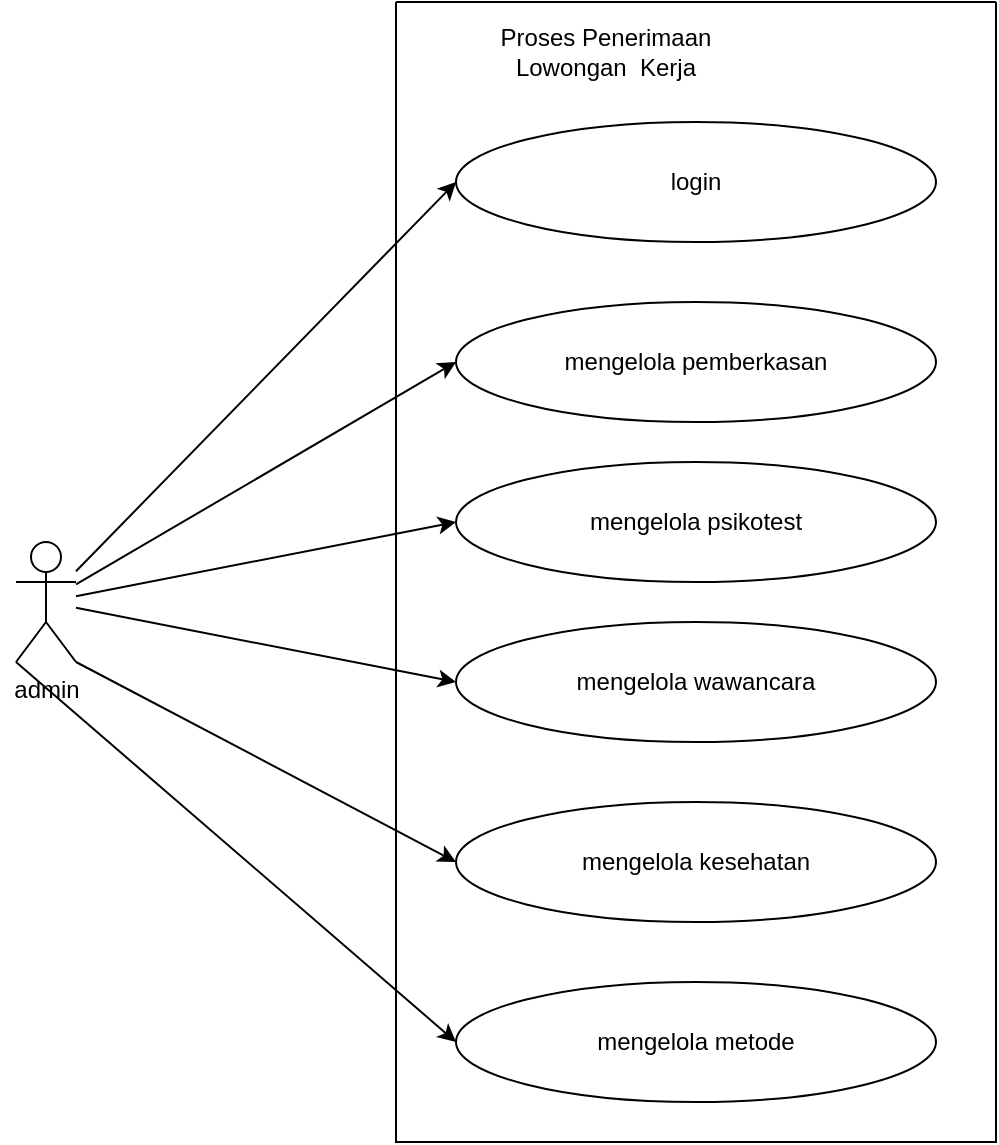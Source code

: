 <mxfile version="20.0.4" type="github"><diagram id="IU8xrknCbxoS3MElJnr0" name="Page-1"><mxGraphModel dx="828" dy="483" grid="1" gridSize="10" guides="1" tooltips="1" connect="1" arrows="1" fold="1" page="1" pageScale="1" pageWidth="850" pageHeight="1100" math="0" shadow="0"><root><mxCell id="0"/><mxCell id="1" parent="0"/><mxCell id="g_g9T-lzfb4vLyNzol36-1" value="admin" style="shape=umlActor;verticalLabelPosition=bottom;verticalAlign=top;html=1;outlineConnect=0;" parent="1" vertex="1"><mxGeometry x="130" y="350" width="30" height="60" as="geometry"/></mxCell><mxCell id="g_g9T-lzfb4vLyNzol36-5" value="" style="swimlane;startSize=0;" parent="1" vertex="1"><mxGeometry x="320" y="80" width="300" height="570" as="geometry"/></mxCell><mxCell id="g_g9T-lzfb4vLyNzol36-11" value="Proses Penerimaan Lowongan&amp;nbsp; Kerja" style="text;html=1;strokeColor=none;fillColor=none;align=center;verticalAlign=middle;whiteSpace=wrap;rounded=0;" parent="g_g9T-lzfb4vLyNzol36-5" vertex="1"><mxGeometry x="30" y="10" width="150" height="30" as="geometry"/></mxCell><mxCell id="LiSWjm8EIjdbtECCxGNR-2" value="mengelola psikotest" style="ellipse;whiteSpace=wrap;html=1;" parent="g_g9T-lzfb4vLyNzol36-5" vertex="1"><mxGeometry x="30" y="230" width="240" height="60" as="geometry"/></mxCell><mxCell id="g_g9T-lzfb4vLyNzol36-3" value="login" style="ellipse;whiteSpace=wrap;html=1;" parent="g_g9T-lzfb4vLyNzol36-5" vertex="1"><mxGeometry x="30" y="60" width="240" height="60" as="geometry"/></mxCell><mxCell id="g_g9T-lzfb4vLyNzol36-4" value="mengelola pemberkasan" style="ellipse;whiteSpace=wrap;html=1;" parent="g_g9T-lzfb4vLyNzol36-5" vertex="1"><mxGeometry x="30" y="150" width="240" height="60" as="geometry"/></mxCell><mxCell id="iriQfrBLeyfJ_LlpCJCM-1" value="mengelola wawancara" style="ellipse;whiteSpace=wrap;html=1;" vertex="1" parent="g_g9T-lzfb4vLyNzol36-5"><mxGeometry x="30" y="310" width="240" height="60" as="geometry"/></mxCell><mxCell id="iriQfrBLeyfJ_LlpCJCM-2" value="mengelola kesehatan" style="ellipse;whiteSpace=wrap;html=1;" vertex="1" parent="g_g9T-lzfb4vLyNzol36-5"><mxGeometry x="30" y="400" width="240" height="60" as="geometry"/></mxCell><mxCell id="iriQfrBLeyfJ_LlpCJCM-3" value="mengelola metode" style="ellipse;whiteSpace=wrap;html=1;" vertex="1" parent="g_g9T-lzfb4vLyNzol36-5"><mxGeometry x="30" y="490" width="240" height="60" as="geometry"/></mxCell><mxCell id="g_g9T-lzfb4vLyNzol36-9" value="" style="endArrow=classic;html=1;rounded=0;entryX=0;entryY=0.5;entryDx=0;entryDy=0;" parent="1" source="g_g9T-lzfb4vLyNzol36-1" target="g_g9T-lzfb4vLyNzol36-3" edge="1"><mxGeometry width="50" height="50" relative="1" as="geometry"><mxPoint x="390" y="270" as="sourcePoint"/><mxPoint x="440" y="220" as="targetPoint"/></mxGeometry></mxCell><mxCell id="g_g9T-lzfb4vLyNzol36-10" value="" style="endArrow=classic;html=1;rounded=0;entryX=0;entryY=0.5;entryDx=0;entryDy=0;" parent="1" source="g_g9T-lzfb4vLyNzol36-1" target="g_g9T-lzfb4vLyNzol36-4" edge="1"><mxGeometry width="50" height="50" relative="1" as="geometry"><mxPoint x="390" y="270" as="sourcePoint"/><mxPoint x="440" y="220" as="targetPoint"/></mxGeometry></mxCell><mxCell id="LiSWjm8EIjdbtECCxGNR-3" value="" style="endArrow=classic;html=1;rounded=0;entryX=0;entryY=0.5;entryDx=0;entryDy=0;" parent="1" source="g_g9T-lzfb4vLyNzol36-1" target="LiSWjm8EIjdbtECCxGNR-2" edge="1"><mxGeometry width="50" height="50" relative="1" as="geometry"><mxPoint x="250" y="310" as="sourcePoint"/><mxPoint x="540" y="320" as="targetPoint"/></mxGeometry></mxCell><mxCell id="iriQfrBLeyfJ_LlpCJCM-4" value="" style="endArrow=classic;html=1;rounded=0;entryX=0;entryY=0.5;entryDx=0;entryDy=0;" edge="1" parent="1" source="g_g9T-lzfb4vLyNzol36-1" target="iriQfrBLeyfJ_LlpCJCM-1"><mxGeometry width="50" height="50" relative="1" as="geometry"><mxPoint x="400" y="470" as="sourcePoint"/><mxPoint x="450" y="420" as="targetPoint"/></mxGeometry></mxCell><mxCell id="iriQfrBLeyfJ_LlpCJCM-5" value="" style="endArrow=classic;html=1;rounded=0;exitX=1;exitY=1;exitDx=0;exitDy=0;exitPerimeter=0;entryX=0;entryY=0.5;entryDx=0;entryDy=0;" edge="1" parent="1" source="g_g9T-lzfb4vLyNzol36-1" target="iriQfrBLeyfJ_LlpCJCM-2"><mxGeometry width="50" height="50" relative="1" as="geometry"><mxPoint x="400" y="470" as="sourcePoint"/><mxPoint x="450" y="420" as="targetPoint"/></mxGeometry></mxCell><mxCell id="iriQfrBLeyfJ_LlpCJCM-6" value="" style="endArrow=classic;html=1;rounded=0;entryX=0;entryY=0.5;entryDx=0;entryDy=0;exitX=0;exitY=1;exitDx=0;exitDy=0;exitPerimeter=0;" edge="1" parent="1" source="g_g9T-lzfb4vLyNzol36-1" target="iriQfrBLeyfJ_LlpCJCM-3"><mxGeometry width="50" height="50" relative="1" as="geometry"><mxPoint x="120" y="410" as="sourcePoint"/><mxPoint x="450" y="420" as="targetPoint"/></mxGeometry></mxCell></root></mxGraphModel></diagram></mxfile>